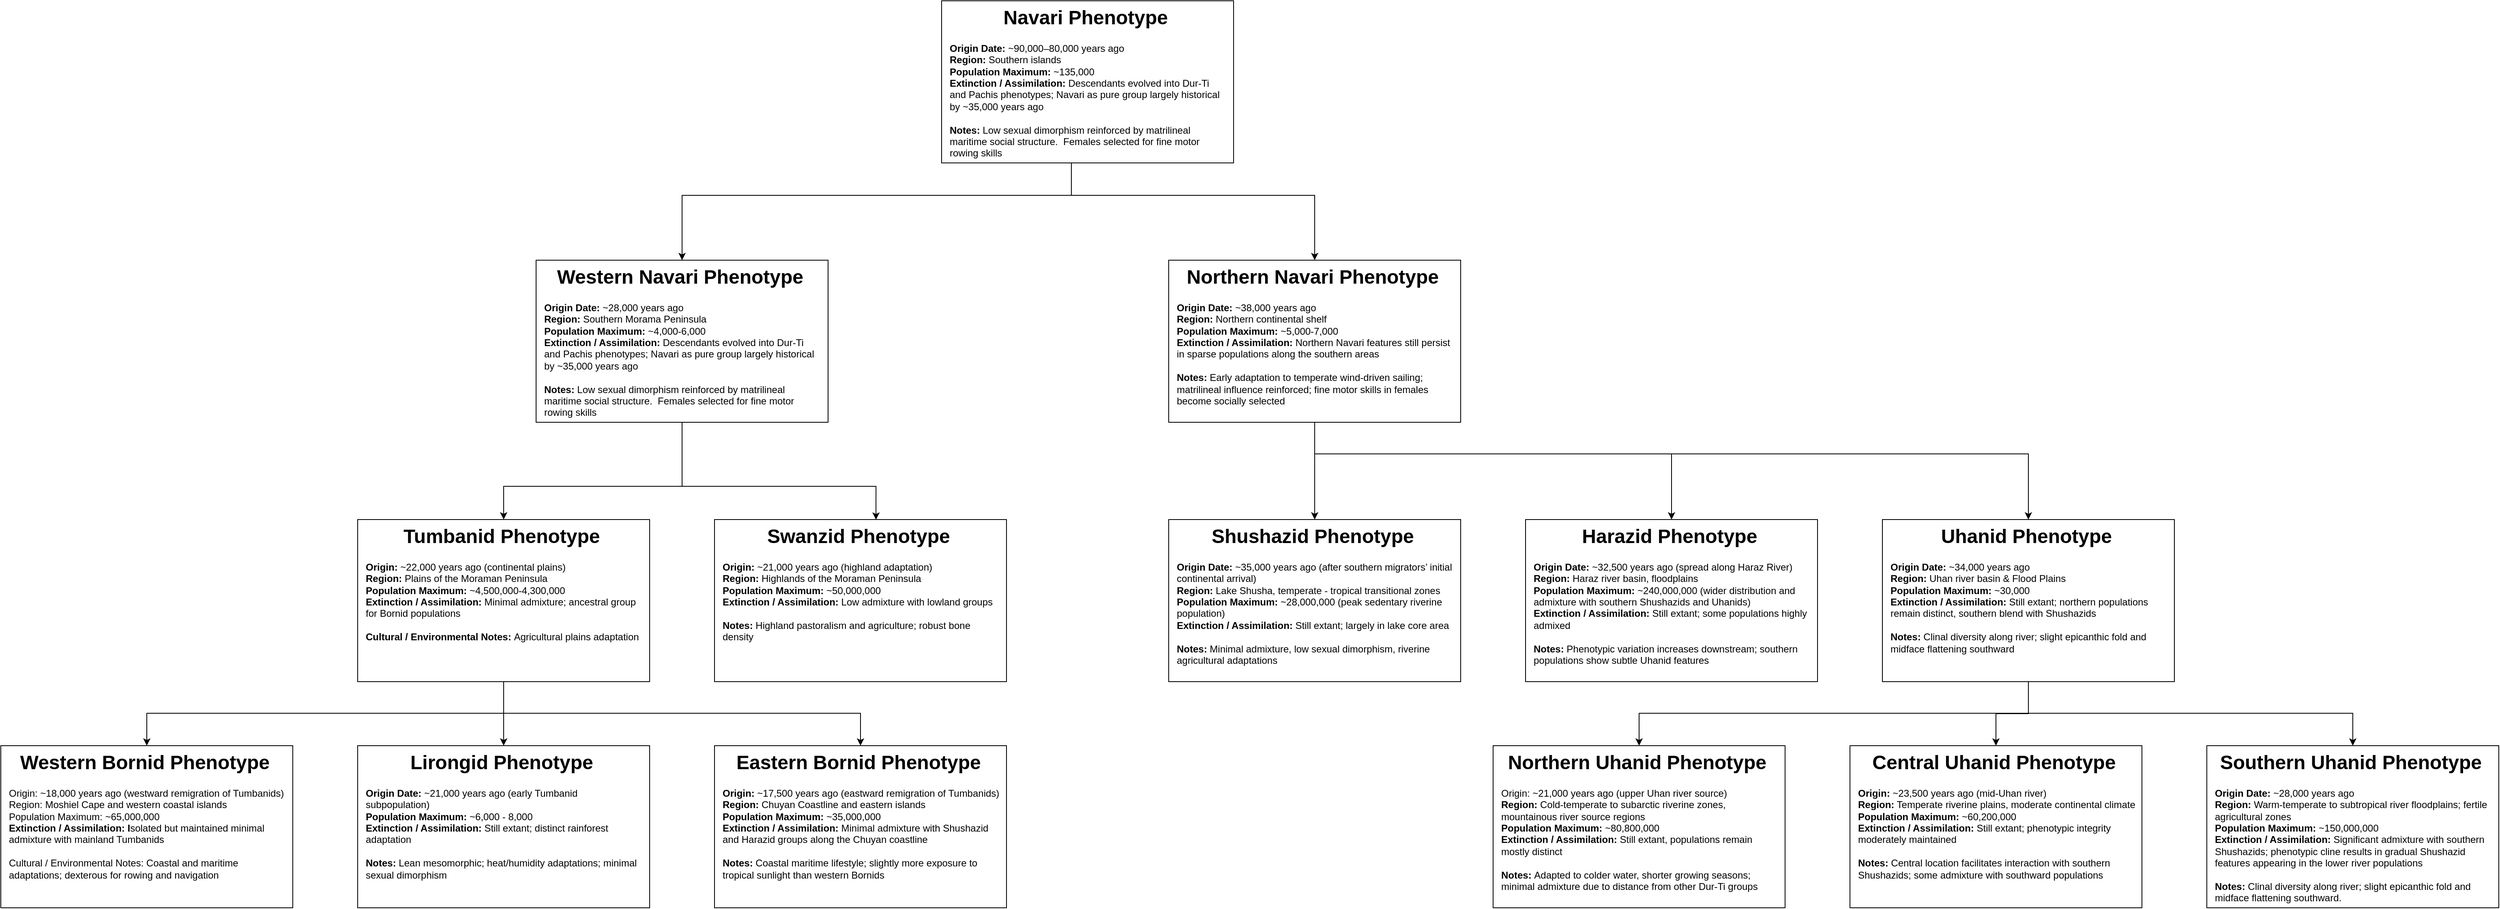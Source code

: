 <mxfile version="28.1.0">
  <diagram name="Page-1" id="l2FQ2NywGcjmc1qxzdD2">
    <mxGraphModel dx="4098" dy="2213" grid="1" gridSize="10" guides="1" tooltips="1" connect="1" arrows="1" fold="1" page="1" pageScale="1" pageWidth="900" pageHeight="1600" math="0" shadow="0">
      <root>
        <mxCell id="0" />
        <mxCell id="1" parent="0" />
        <mxCell id="tHeY_RGfq0KXePXjdTbS-43" style="edgeStyle=orthogonalEdgeStyle;rounded=0;orthogonalLoop=1;jettySize=auto;html=1;entryX=0.5;entryY=0;entryDx=0;entryDy=0;" edge="1" parent="1" source="tHeY_RGfq0KXePXjdTbS-30" target="tHeY_RGfq0KXePXjdTbS-33">
          <mxGeometry relative="1" as="geometry">
            <Array as="points">
              <mxPoint x="1600" y="401" />
              <mxPoint x="1120" y="401" />
            </Array>
          </mxGeometry>
        </mxCell>
        <mxCell id="tHeY_RGfq0KXePXjdTbS-44" style="edgeStyle=orthogonalEdgeStyle;rounded=0;orthogonalLoop=1;jettySize=auto;html=1;entryX=0.5;entryY=0;entryDx=0;entryDy=0;" edge="1" parent="1" source="tHeY_RGfq0KXePXjdTbS-30" target="tHeY_RGfq0KXePXjdTbS-32">
          <mxGeometry relative="1" as="geometry">
            <Array as="points">
              <mxPoint x="1600" y="401" />
              <mxPoint x="1900" y="401" />
            </Array>
          </mxGeometry>
        </mxCell>
        <mxCell id="tHeY_RGfq0KXePXjdTbS-30" value="&lt;h1 style=&quot;text-align: center; margin-top: 0px;&quot;&gt;Navari Phenotype&amp;nbsp;&lt;/h1&gt;&lt;div&gt;&lt;div&gt;&lt;span style=&quot;font-size: 12px;&quot;&gt;&lt;b&gt;Origin Date:&lt;/b&gt; ~90,000–80,000 years ago&lt;/span&gt;&lt;/div&gt;&lt;div&gt;&lt;span style=&quot;font-size: 12px;&quot;&gt;&lt;b&gt;Region:&lt;/b&gt; Southern islands&lt;/span&gt;&lt;/div&gt;&lt;div&gt;&lt;span style=&quot;font-size: 12px;&quot;&gt;&lt;b&gt;Population Maximum:&lt;/b&gt; ~135,000&lt;/span&gt;&lt;/div&gt;&lt;div&gt;&lt;span style=&quot;font-size: 12px;&quot;&gt;&lt;b&gt;Extinction / Assimilation:&lt;/b&gt; Descendants evolved into Dur-Ti and Pachis phenotypes; Navari as pure group largely historical by ~35,000 years ago&lt;/span&gt;&lt;/div&gt;&lt;div&gt;&lt;b style=&quot;background-color: transparent; color: light-dark(rgb(0, 0, 0), rgb(255, 255, 255));&quot;&gt;&lt;br&gt;&lt;/b&gt;&lt;/div&gt;&lt;div&gt;&lt;b style=&quot;background-color: transparent; color: light-dark(rgb(0, 0, 0), rgb(255, 255, 255));&quot;&gt;Notes:&lt;/b&gt;&lt;span style=&quot;background-color: transparent; color: light-dark(rgb(0, 0, 0), rgb(255, 255, 255));&quot;&gt; Low sexual dimorphism reinforced by matrilineal maritime social structure.&amp;nbsp;&amp;nbsp;&lt;/span&gt;&lt;span style=&quot;background-color: transparent; color: light-dark(rgb(0, 0, 0), rgb(255, 255, 255));&quot;&gt;Females selected for fine motor rowing skills&lt;/span&gt;&lt;/div&gt;&lt;/div&gt;" style="text;html=1;whiteSpace=wrap;overflow=hidden;rounded=0;strokeColor=default;align=left;spacingRight=8;spacingLeft=8;spacingBottom=8;spacingTop=0;convertToSvg=0;" vertex="1" parent="1">
          <mxGeometry x="1440" y="161" width="360" height="200" as="geometry" />
        </mxCell>
        <mxCell id="tHeY_RGfq0KXePXjdTbS-45" style="edgeStyle=orthogonalEdgeStyle;rounded=0;orthogonalLoop=1;jettySize=auto;html=1;entryX=0.5;entryY=0;entryDx=0;entryDy=0;" edge="1" parent="1" source="tHeY_RGfq0KXePXjdTbS-32" target="tHeY_RGfq0KXePXjdTbS-34">
          <mxGeometry relative="1" as="geometry">
            <Array as="points">
              <mxPoint x="1900" y="760" />
              <mxPoint x="1900" y="760" />
            </Array>
          </mxGeometry>
        </mxCell>
        <mxCell id="tHeY_RGfq0KXePXjdTbS-46" style="edgeStyle=orthogonalEdgeStyle;rounded=0;orthogonalLoop=1;jettySize=auto;html=1;entryX=0.5;entryY=0;entryDx=0;entryDy=0;" edge="1" parent="1" source="tHeY_RGfq0KXePXjdTbS-32" target="tHeY_RGfq0KXePXjdTbS-35">
          <mxGeometry relative="1" as="geometry">
            <Array as="points">
              <mxPoint x="1900" y="720" />
              <mxPoint x="2340" y="720" />
            </Array>
          </mxGeometry>
        </mxCell>
        <mxCell id="tHeY_RGfq0KXePXjdTbS-47" style="edgeStyle=orthogonalEdgeStyle;rounded=0;orthogonalLoop=1;jettySize=auto;html=1;entryX=0.5;entryY=0;entryDx=0;entryDy=0;" edge="1" parent="1" source="tHeY_RGfq0KXePXjdTbS-32" target="tHeY_RGfq0KXePXjdTbS-36">
          <mxGeometry relative="1" as="geometry">
            <Array as="points">
              <mxPoint x="1900" y="720" />
              <mxPoint x="2780" y="720" />
            </Array>
          </mxGeometry>
        </mxCell>
        <mxCell id="tHeY_RGfq0KXePXjdTbS-32" value="&lt;h1 style=&quot;text-align: center; margin-top: 0px;&quot;&gt;Northern Navari Phenotype&amp;nbsp;&lt;/h1&gt;&lt;div&gt;&lt;div&gt;&lt;span style=&quot;font-size: 12px;&quot;&gt;&lt;b&gt;Origin Date:&lt;/b&gt; ~38,000 years ago&lt;/span&gt;&lt;/div&gt;&lt;div&gt;&lt;span style=&quot;font-size: 12px;&quot;&gt;&lt;b&gt;Region:&lt;/b&gt; Northern continental shelf&lt;/span&gt;&lt;/div&gt;&lt;div&gt;&lt;span style=&quot;font-size: 12px;&quot;&gt;&lt;b&gt;Population Maximum: &lt;/b&gt;~5,000-7,000&lt;/span&gt;&lt;/div&gt;&lt;div&gt;&lt;span style=&quot;font-size: 12px;&quot;&gt;&lt;b&gt;Extinction / Assimilation: &lt;/b&gt;Northern Navari features still persist in sparse populations along the southern areas&lt;/span&gt;&lt;/div&gt;&lt;div&gt;&lt;span style=&quot;background-color: transparent; color: light-dark(rgb(0, 0, 0), rgb(255, 255, 255));&quot;&gt;&lt;br&gt;&lt;/span&gt;&lt;/div&gt;&lt;div&gt;&lt;span style=&quot;background-color: transparent; color: light-dark(rgb(0, 0, 0), rgb(255, 255, 255));&quot;&gt;&lt;b&gt;Notes: &lt;/b&gt;Early adaptation to temperate wind-driven sailing; matrilineal influence reinforced; fine motor skills in females become socially selected&lt;/span&gt;&lt;/div&gt;&lt;/div&gt;" style="text;html=1;whiteSpace=wrap;overflow=hidden;rounded=0;strokeColor=default;align=left;spacingRight=8;spacingLeft=8;spacingBottom=8;spacingTop=0;convertToSvg=0;" vertex="1" parent="1">
          <mxGeometry x="1720" y="481" width="360" height="200" as="geometry" />
        </mxCell>
        <mxCell id="tHeY_RGfq0KXePXjdTbS-50" style="edgeStyle=orthogonalEdgeStyle;rounded=0;orthogonalLoop=1;jettySize=auto;html=1;entryX=0.5;entryY=0;entryDx=0;entryDy=0;" edge="1" parent="1" source="tHeY_RGfq0KXePXjdTbS-33" target="tHeY_RGfq0KXePXjdTbS-40">
          <mxGeometry relative="1" as="geometry">
            <Array as="points">
              <mxPoint x="1120" y="760" />
              <mxPoint x="900" y="760" />
            </Array>
          </mxGeometry>
        </mxCell>
        <mxCell id="tHeY_RGfq0KXePXjdTbS-33" value="&lt;h1 style=&quot;text-align: center; margin-top: 0px;&quot;&gt;Western Navari Phenotype&amp;nbsp;&lt;/h1&gt;&lt;div&gt;&lt;div&gt;&lt;b&gt;Origin Date:&lt;/b&gt;&amp;nbsp;~28,000 years ago&lt;/div&gt;&lt;div&gt;&lt;span style=&quot;font-size: 12px;&quot;&gt;&lt;b&gt;Region:&lt;/b&gt; Southern Morama Peninsula&lt;/span&gt;&lt;/div&gt;&lt;div&gt;&lt;span style=&quot;font-size: 12px;&quot;&gt;&lt;b&gt;Population Maximum:&lt;/b&gt; ~4,000-6,000&lt;/span&gt;&lt;/div&gt;&lt;div&gt;&lt;span style=&quot;font-size: 12px;&quot;&gt;&lt;b&gt;Extinction / Assimilation:&lt;/b&gt; Descendants evolved into Dur-Ti and Pachis phenotypes; Navari as pure group largely historical by ~35,000 years ago&lt;/span&gt;&lt;/div&gt;&lt;div&gt;&lt;b style=&quot;background-color: transparent; color: light-dark(rgb(0, 0, 0), rgb(255, 255, 255));&quot;&gt;&lt;br&gt;&lt;/b&gt;&lt;/div&gt;&lt;div&gt;&lt;b style=&quot;background-color: transparent; color: light-dark(rgb(0, 0, 0), rgb(255, 255, 255));&quot;&gt;Notes:&lt;/b&gt;&lt;span style=&quot;background-color: transparent; color: light-dark(rgb(0, 0, 0), rgb(255, 255, 255));&quot;&gt; Low sexual dimorphism reinforced by matrilineal maritime social structure.&amp;nbsp;&amp;nbsp;&lt;/span&gt;&lt;span style=&quot;background-color: transparent; color: light-dark(rgb(0, 0, 0), rgb(255, 255, 255));&quot;&gt;Females selected for fine motor rowing skills&lt;/span&gt;&lt;/div&gt;&lt;/div&gt;" style="text;html=1;whiteSpace=wrap;overflow=hidden;rounded=0;strokeColor=default;align=left;spacingRight=8;spacingLeft=8;spacingBottom=8;spacingTop=0;convertToSvg=0;" vertex="1" parent="1">
          <mxGeometry x="940" y="481" width="360" height="200" as="geometry" />
        </mxCell>
        <mxCell id="tHeY_RGfq0KXePXjdTbS-34" value="&lt;h1 style=&quot;text-align: center; margin-top: 0px;&quot;&gt;Shushazid Phenotype&amp;nbsp;&lt;/h1&gt;&lt;div&gt;&lt;div&gt;&lt;span style=&quot;font-size: 12px;&quot;&gt;&lt;b&gt;Origin Date:&lt;/b&gt; ~35,000 years ago (after southern migrators’ initial continental arrival)&lt;/span&gt;&lt;/div&gt;&lt;div&gt;&lt;span style=&quot;font-size: 12px;&quot;&gt;&lt;b&gt;Region:&lt;/b&gt; Lake Shusha, temperate - tropical transitional zones&lt;/span&gt;&lt;/div&gt;&lt;div&gt;&lt;span style=&quot;font-size: 12px;&quot;&gt;&lt;b&gt;Population Maximum: &lt;/b&gt;~28,000,000 (peak sedentary riverine population)&lt;/span&gt;&lt;/div&gt;&lt;div&gt;&lt;span style=&quot;font-size: 12px;&quot;&gt;&lt;b&gt;Extinction / Assimilation:&lt;/b&gt; Still extant; largely in lake core area&lt;/span&gt;&lt;/div&gt;&lt;div&gt;&lt;span style=&quot;font-size: 12px;&quot;&gt;&lt;br&gt;&lt;/span&gt;&lt;/div&gt;&lt;div&gt;&lt;span style=&quot;font-size: 12px;&quot;&gt;&lt;b&gt;Notes:&lt;/b&gt; Minimal admixture, low sexual dimorphism, riverine agricultural adaptations&lt;/span&gt;&lt;/div&gt;&lt;/div&gt;" style="text;html=1;whiteSpace=wrap;overflow=hidden;rounded=0;strokeColor=default;align=left;spacingRight=8;spacingLeft=8;spacingBottom=8;spacingTop=0;convertToSvg=0;" vertex="1" parent="1">
          <mxGeometry x="1720" y="801" width="360" height="200" as="geometry" />
        </mxCell>
        <mxCell id="tHeY_RGfq0KXePXjdTbS-35" value="&lt;h1 style=&quot;text-align: center; margin-top: 0px;&quot;&gt;Harazid Phenotype&amp;nbsp;&lt;/h1&gt;&lt;div&gt;&lt;div&gt;&lt;span style=&quot;font-size: 12px;&quot;&gt;&lt;b&gt;Origin Date:&lt;/b&gt; ~32,500 years ago (spread along Haraz River)&lt;/span&gt;&lt;/div&gt;&lt;div&gt;&lt;span style=&quot;font-size: 12px;&quot;&gt;&lt;b&gt;Region: &lt;/b&gt;Haraz river basin, floodplains&lt;/span&gt;&lt;/div&gt;&lt;div&gt;&lt;span style=&quot;font-size: 12px;&quot;&gt;&lt;b&gt;Population Maximum: &lt;/b&gt;~240,000,000 (wider distribution and admixture with southern Shushazids and Uhanids)&lt;/span&gt;&lt;/div&gt;&lt;div&gt;&lt;span style=&quot;font-size: 12px;&quot;&gt;&lt;b&gt;Extinction / Assimilation:&lt;/b&gt; Still extant; some populations highly admixed&lt;/span&gt;&lt;/div&gt;&lt;div&gt;&lt;span style=&quot;font-size: 12px;&quot;&gt;&lt;br&gt;&lt;/span&gt;&lt;/div&gt;&lt;div&gt;&lt;span style=&quot;font-size: 12px;&quot;&gt;&lt;b&gt;Notes:&lt;/b&gt; Phenotypic variation increases downstream; southern populations show subtle Uhanid features&lt;/span&gt;&lt;/div&gt;&lt;/div&gt;" style="text;html=1;whiteSpace=wrap;overflow=hidden;rounded=0;strokeColor=default;align=left;spacingRight=8;spacingLeft=8;spacingBottom=8;spacingTop=0;convertToSvg=0;" vertex="1" parent="1">
          <mxGeometry x="2160" y="801" width="360" height="200" as="geometry" />
        </mxCell>
        <mxCell id="tHeY_RGfq0KXePXjdTbS-62" style="edgeStyle=orthogonalEdgeStyle;rounded=0;orthogonalLoop=1;jettySize=auto;html=1;entryX=0.5;entryY=0;entryDx=0;entryDy=0;" edge="1" parent="1" source="tHeY_RGfq0KXePXjdTbS-36" target="tHeY_RGfq0KXePXjdTbS-57">
          <mxGeometry relative="1" as="geometry">
            <Array as="points">
              <mxPoint x="2780" y="1040" />
              <mxPoint x="2300" y="1040" />
            </Array>
          </mxGeometry>
        </mxCell>
        <mxCell id="tHeY_RGfq0KXePXjdTbS-65" style="edgeStyle=orthogonalEdgeStyle;rounded=0;orthogonalLoop=1;jettySize=auto;html=1;entryX=0.5;entryY=0;entryDx=0;entryDy=0;" edge="1" parent="1" source="tHeY_RGfq0KXePXjdTbS-36" target="tHeY_RGfq0KXePXjdTbS-58">
          <mxGeometry relative="1" as="geometry" />
        </mxCell>
        <mxCell id="tHeY_RGfq0KXePXjdTbS-78" style="edgeStyle=orthogonalEdgeStyle;rounded=0;orthogonalLoop=1;jettySize=auto;html=1;exitX=0.5;exitY=1;exitDx=0;exitDy=0;" edge="1" parent="1" source="tHeY_RGfq0KXePXjdTbS-36" target="tHeY_RGfq0KXePXjdTbS-59">
          <mxGeometry relative="1" as="geometry">
            <Array as="points">
              <mxPoint x="2780" y="1040" />
              <mxPoint x="3180" y="1040" />
            </Array>
          </mxGeometry>
        </mxCell>
        <mxCell id="tHeY_RGfq0KXePXjdTbS-36" value="&lt;h1 style=&quot;text-align: center; margin-top: 0px;&quot;&gt;Uhanid Phenotype&amp;nbsp;&lt;/h1&gt;&lt;div&gt;&lt;div&gt;&lt;span style=&quot;font-size: 12px;&quot;&gt;&lt;b&gt;Origin Date:&lt;/b&gt; ~34,000 years ago&lt;/span&gt;&lt;/div&gt;&lt;div&gt;&lt;span style=&quot;font-size: 12px;&quot;&gt;&lt;b&gt;Region: &lt;/b&gt;Uhan river basin &amp;amp; Flood Plains&lt;/span&gt;&lt;/div&gt;&lt;div&gt;&lt;span style=&quot;font-size: 12px;&quot;&gt;&lt;b&gt;Population Maximum:&lt;/b&gt; ~30,000&lt;/span&gt;&lt;/div&gt;&lt;div&gt;&lt;span style=&quot;font-size: 12px;&quot;&gt;&lt;b&gt;Extinction / Assimilation:&lt;/b&gt; Still extant; northern populations remain distinct, southern blend with Shushazids&lt;/span&gt;&lt;/div&gt;&lt;div&gt;&lt;span style=&quot;font-size: 12px;&quot;&gt;&lt;br&gt;&lt;/span&gt;&lt;/div&gt;&lt;div&gt;&lt;span style=&quot;font-size: 12px;&quot;&gt;&lt;b&gt;Notes: &lt;/b&gt;Clinal diversity along river; slight epicanthic fold and midface flattening southward&lt;/span&gt;&lt;/div&gt;&lt;/div&gt;" style="text;html=1;whiteSpace=wrap;overflow=hidden;rounded=0;strokeColor=default;align=left;spacingRight=8;spacingLeft=8;spacingBottom=8;spacingTop=0;convertToSvg=0;" vertex="1" parent="1">
          <mxGeometry x="2600" y="801" width="360" height="200" as="geometry" />
        </mxCell>
        <mxCell id="tHeY_RGfq0KXePXjdTbS-37" value="&lt;h1 style=&quot;text-align: center; margin-top: 0px;&quot;&gt;Lirongid Phenotype&amp;nbsp;&lt;/h1&gt;&lt;div&gt;&lt;div&gt;&lt;span style=&quot;font-size: 12px;&quot;&gt;&lt;b&gt;Origin Date:&lt;/b&gt; ~21,000 years ago (early Tumbanid subpopulation)&lt;/span&gt;&lt;/div&gt;&lt;div&gt;&lt;span style=&quot;font-size: 12px;&quot;&gt;&lt;b&gt;Population Maximum:&lt;/b&gt; ~6,000 - 8,000&lt;/span&gt;&lt;/div&gt;&lt;div&gt;&lt;span style=&quot;font-size: 12px;&quot;&gt;&lt;b&gt;Extinction / Assimilation: &lt;/b&gt;Still extant; distinct rainforest adaptation&lt;/span&gt;&lt;/div&gt;&lt;div&gt;&lt;span style=&quot;font-size: 12px;&quot;&gt;&lt;br&gt;&lt;/span&gt;&lt;/div&gt;&lt;div&gt;&lt;span style=&quot;font-size: 12px;&quot;&gt;&lt;b&gt;Notes:&lt;/b&gt; Lean mesomorphic; heat/humidity adaptations; minimal sexual dimorphism&lt;/span&gt;&lt;/div&gt;&lt;/div&gt;" style="text;html=1;whiteSpace=wrap;overflow=hidden;rounded=0;strokeColor=default;align=left;spacingRight=8;spacingLeft=8;spacingBottom=8;spacingTop=0;convertToSvg=0;" vertex="1" parent="1">
          <mxGeometry x="720" y="1080" width="360" height="200" as="geometry" />
        </mxCell>
        <mxCell id="tHeY_RGfq0KXePXjdTbS-38" value="&lt;h1 style=&quot;text-align: center; margin-top: 0px;&quot;&gt;Eastern Bornid Phenotype&amp;nbsp;&lt;/h1&gt;&lt;div&gt;&lt;div&gt;&lt;span style=&quot;font-size: 12px;&quot;&gt;&lt;b&gt;Origin: &lt;/b&gt;~17,500 years ago (eastward remigration of Tumbanids)&lt;/span&gt;&lt;/div&gt;&lt;div&gt;&lt;span style=&quot;font-size: 12px;&quot;&gt;&lt;b&gt;Region: &lt;/b&gt;Chuyan Coastline and eastern islands&lt;/span&gt;&lt;/div&gt;&lt;div&gt;&lt;span style=&quot;font-size: 12px;&quot;&gt;&lt;b&gt;Population Maximum: &lt;/b&gt;~35,000,000&lt;/span&gt;&lt;/div&gt;&lt;div&gt;&lt;b&gt;Extinction / Assimilation: &lt;/b&gt;Minimal admixture with Shushazid and Harazid groups along the Chuyan coastline&lt;span style=&quot;font-size: 12px;&quot;&gt;&lt;/span&gt;&lt;/div&gt;&lt;div&gt;&lt;span style=&quot;font-size: 12px;&quot;&gt;&lt;br&gt;&lt;/span&gt;&lt;/div&gt;&lt;div&gt;&lt;span style=&quot;font-size: 12px;&quot;&gt;&lt;b&gt;Notes: &lt;/b&gt;Coastal maritime lifestyle; slightly more exposure to tropical sunlight than western Bornids&lt;/span&gt;&lt;/div&gt;&lt;/div&gt;" style="text;html=1;whiteSpace=wrap;overflow=hidden;rounded=0;strokeColor=default;align=left;spacingRight=8;spacingLeft=8;spacingBottom=8;spacingTop=0;convertToSvg=0;" vertex="1" parent="1">
          <mxGeometry x="1160" y="1080" width="360" height="200" as="geometry" />
        </mxCell>
        <mxCell id="tHeY_RGfq0KXePXjdTbS-39" value="&lt;h1 style=&quot;text-align: center; margin-top: 0px;&quot;&gt;Swanzid&amp;nbsp;Phenotype&amp;nbsp;&lt;/h1&gt;&lt;div&gt;&lt;div&gt;&lt;span style=&quot;font-size: 12px;&quot;&gt;&lt;b&gt;Origin: &lt;/b&gt;~21,000 years ago (highland adaptation)&lt;/span&gt;&lt;/div&gt;&lt;div&gt;&lt;span style=&quot;font-size: 12px;&quot;&gt;&lt;b&gt;Region: &lt;/b&gt;Highlands of the Moraman Peninsula&lt;/span&gt;&lt;/div&gt;&lt;div&gt;&lt;span style=&quot;font-size: 12px;&quot;&gt;&lt;b&gt;Population Maximum: &lt;/b&gt;~50,000,000&lt;/span&gt;&lt;/div&gt;&lt;div&gt;&lt;span style=&quot;font-size: 12px;&quot;&gt;&lt;b&gt;Extinction / Assimilation: &lt;/b&gt;L&lt;/span&gt;&lt;span style=&quot;background-color: transparent; color: light-dark(rgb(0, 0, 0), rgb(255, 255, 255));&quot;&gt;ow admixture with lowland groups&lt;/span&gt;&lt;/div&gt;&lt;div&gt;&lt;span style=&quot;font-size: 12px;&quot;&gt;&lt;b&gt;&lt;br&gt;&lt;/b&gt;&lt;/span&gt;&lt;/div&gt;&lt;div&gt;&lt;span style=&quot;font-size: 12px;&quot;&gt;&lt;b&gt;Notes: &lt;/b&gt;Highland pastoralism and agriculture; robust bone density&lt;/span&gt;&lt;/div&gt;&lt;/div&gt;" style="text;html=1;whiteSpace=wrap;overflow=hidden;rounded=0;strokeColor=default;align=left;spacingRight=8;spacingLeft=8;spacingBottom=8;spacingTop=0;convertToSvg=0;" vertex="1" parent="1">
          <mxGeometry x="1160" y="801" width="360" height="200" as="geometry" />
        </mxCell>
        <mxCell id="tHeY_RGfq0KXePXjdTbS-68" style="edgeStyle=orthogonalEdgeStyle;rounded=0;orthogonalLoop=1;jettySize=auto;html=1;entryX=0.5;entryY=0;entryDx=0;entryDy=0;" edge="1" parent="1" source="tHeY_RGfq0KXePXjdTbS-40" target="tHeY_RGfq0KXePXjdTbS-37">
          <mxGeometry relative="1" as="geometry" />
        </mxCell>
        <mxCell id="tHeY_RGfq0KXePXjdTbS-69" style="edgeStyle=orthogonalEdgeStyle;rounded=0;orthogonalLoop=1;jettySize=auto;html=1;entryX=0.5;entryY=0;entryDx=0;entryDy=0;" edge="1" parent="1" source="tHeY_RGfq0KXePXjdTbS-40" target="tHeY_RGfq0KXePXjdTbS-42">
          <mxGeometry relative="1" as="geometry">
            <Array as="points">
              <mxPoint x="900" y="1040" />
              <mxPoint x="460" y="1040" />
            </Array>
          </mxGeometry>
        </mxCell>
        <mxCell id="tHeY_RGfq0KXePXjdTbS-70" style="edgeStyle=orthogonalEdgeStyle;rounded=0;orthogonalLoop=1;jettySize=auto;html=1;entryX=0.5;entryY=0;entryDx=0;entryDy=0;" edge="1" parent="1" source="tHeY_RGfq0KXePXjdTbS-40" target="tHeY_RGfq0KXePXjdTbS-38">
          <mxGeometry relative="1" as="geometry">
            <Array as="points">
              <mxPoint x="900" y="1040" />
              <mxPoint x="1340" y="1040" />
            </Array>
          </mxGeometry>
        </mxCell>
        <mxCell id="tHeY_RGfq0KXePXjdTbS-40" value="&lt;h1 style=&quot;text-align: center; margin-top: 0px;&quot;&gt;Tumbanid Phenotype&amp;nbsp;&lt;/h1&gt;&lt;div&gt;&lt;div&gt;&lt;span style=&quot;font-size: 12px;&quot;&gt;&lt;b&gt;Origin:&lt;/b&gt; ~22,000 years ago (continental plains)&lt;/span&gt;&lt;/div&gt;&lt;div&gt;&lt;span style=&quot;font-size: 12px;&quot;&gt;&lt;b&gt;Region:&lt;/b&gt; Plains of the Moraman Peninsula&lt;/span&gt;&lt;/div&gt;&lt;div&gt;&lt;span style=&quot;font-size: 12px;&quot;&gt;&lt;b&gt;Population Maximum:&lt;/b&gt; ~4,500,000-4,300,000&lt;/span&gt;&lt;/div&gt;&lt;div&gt;&lt;span style=&quot;font-size: 12px;&quot;&gt;&lt;b&gt;Extinction / Assimilation: &lt;/b&gt;M&lt;/span&gt;&lt;span style=&quot;background-color: transparent; font-size: 12px;&quot;&gt;inimal admixture; ancestral group for Bornid populations&lt;/span&gt;&lt;/div&gt;&lt;div&gt;&lt;span style=&quot;font-size: 12px;&quot;&gt;&lt;br&gt;&lt;/span&gt;&lt;/div&gt;&lt;div&gt;&lt;span style=&quot;font-size: 12px;&quot;&gt;&lt;b&gt;Cultural / Environmental Notes: &lt;/b&gt;Agricultural plains adaptation&amp;nbsp;&lt;/span&gt;&lt;/div&gt;&lt;/div&gt;" style="text;html=1;whiteSpace=wrap;overflow=hidden;rounded=0;strokeColor=default;align=left;spacingRight=8;spacingLeft=8;spacingBottom=8;spacingTop=0;convertToSvg=0;" vertex="1" parent="1">
          <mxGeometry x="720" y="801" width="360" height="200" as="geometry" />
        </mxCell>
        <mxCell id="tHeY_RGfq0KXePXjdTbS-42" value="&lt;h1 style=&quot;text-align: center; margin-top: 0px;&quot;&gt;Western Bornid Phenotype&amp;nbsp;&lt;/h1&gt;&lt;div&gt;&lt;div&gt;&lt;span style=&quot;font-size: 12px;&quot;&gt;Origin: ~18,000 years ago (westward remigration of Tumbanids)&lt;/span&gt;&lt;/div&gt;&lt;div&gt;&lt;span style=&quot;font-size: 12px;&quot;&gt;Region: Moshiel Cape and western coastal islands&lt;/span&gt;&lt;/div&gt;&lt;div&gt;&lt;span style=&quot;font-size: 12px;&quot;&gt;Population Maximum: ~65,000,000&lt;/span&gt;&lt;/div&gt;&lt;div&gt;&lt;b&gt;Extinction / Assimilation: I&lt;/b&gt;&lt;span style=&quot;background-color: transparent; color: light-dark(rgb(0, 0, 0), rgb(255, 255, 255));&quot;&gt;solated but maintained minimal admixture with mainland Tumbanids&lt;/span&gt;&lt;/div&gt;&lt;div&gt;&lt;span style=&quot;font-size: 12px;&quot;&gt;&lt;br&gt;&lt;/span&gt;&lt;/div&gt;&lt;div&gt;&lt;span style=&quot;font-size: 12px;&quot;&gt;Cultural / Environmental Notes: Coastal and maritime adaptations; dexterous for rowing and navigation&lt;/span&gt;&lt;/div&gt;&lt;/div&gt;" style="text;html=1;whiteSpace=wrap;overflow=hidden;rounded=0;strokeColor=default;align=left;spacingRight=8;spacingLeft=8;spacingBottom=8;spacingTop=0;convertToSvg=0;" vertex="1" parent="1">
          <mxGeometry x="280" y="1080" width="360" height="200" as="geometry" />
        </mxCell>
        <mxCell id="tHeY_RGfq0KXePXjdTbS-51" style="edgeStyle=orthogonalEdgeStyle;rounded=0;orthogonalLoop=1;jettySize=auto;html=1;entryX=0.553;entryY=0.001;entryDx=0;entryDy=0;entryPerimeter=0;" edge="1" parent="1" source="tHeY_RGfq0KXePXjdTbS-33" target="tHeY_RGfq0KXePXjdTbS-39">
          <mxGeometry relative="1" as="geometry">
            <Array as="points">
              <mxPoint x="1120" y="760" />
              <mxPoint x="1359" y="760" />
            </Array>
          </mxGeometry>
        </mxCell>
        <mxCell id="tHeY_RGfq0KXePXjdTbS-57" value="&lt;h1 style=&quot;text-align: center; margin-top: 0px;&quot;&gt;Northern Uhanid Phenotype&amp;nbsp;&lt;/h1&gt;&lt;div&gt;&lt;div&gt;&lt;span style=&quot;font-size: 12px;&quot;&gt;Origin: ~21,000 years ago (upper Uhan river source)&lt;/span&gt;&lt;/div&gt;&lt;div&gt;&lt;span style=&quot;font-size: 12px;&quot;&gt;&lt;b&gt;Region:&lt;/b&gt; Cold-temperate to subarctic riverine zones,&amp;nbsp; mountainous river source regions&lt;/span&gt;&lt;/div&gt;&lt;div&gt;&lt;span style=&quot;font-size: 12px;&quot;&gt;&lt;b&gt;Population Maximum:&lt;/b&gt; ~80,800,000&lt;/span&gt;&lt;/div&gt;&lt;div&gt;&lt;span style=&quot;font-size: 12px;&quot;&gt;&lt;b&gt;Extinction / Assimilation: &lt;/b&gt;Still extant,&lt;/span&gt;&lt;span style=&quot;background-color: transparent; font-size: 12px;&quot;&gt;&amp;nbsp;populations remain mostly distinct&lt;/span&gt;&lt;/div&gt;&lt;/div&gt;&lt;div&gt;&lt;span style=&quot;font-size: 12px;&quot;&gt;&lt;br&gt;&lt;/span&gt;&lt;/div&gt;&lt;div&gt;&lt;span style=&quot;font-size: 12px;&quot;&gt;&lt;b&gt;Notes: &lt;/b&gt;Adapted to colder water, shorter growing seasons; minimal admixture due to distance from other Dur-Ti groups&lt;/span&gt;&lt;/div&gt;" style="text;html=1;whiteSpace=wrap;overflow=hidden;rounded=0;strokeColor=default;align=left;spacingRight=8;spacingLeft=8;spacingBottom=8;spacingTop=0;convertToSvg=0;" vertex="1" parent="1">
          <mxGeometry x="2120" y="1080" width="360" height="200" as="geometry" />
        </mxCell>
        <mxCell id="tHeY_RGfq0KXePXjdTbS-58" value="&lt;h1 style=&quot;text-align: center; margin-top: 0px;&quot;&gt;Central Uhanid Phenotype&amp;nbsp;&lt;/h1&gt;&lt;div&gt;&lt;div&gt;&lt;span style=&quot;font-size: 12px;&quot;&gt;&lt;b&gt;Origin:&lt;/b&gt; ~23,500 years ago (mid-Uhan river)&lt;/span&gt;&lt;/div&gt;&lt;div&gt;&lt;span style=&quot;font-size: 12px;&quot;&gt;&lt;b&gt;Region:&lt;/b&gt; Temperate riverine plains, moderate continental climate&lt;/span&gt;&lt;/div&gt;&lt;div&gt;&lt;span style=&quot;font-size: 12px;&quot;&gt;&lt;b&gt;Population Maximum:&lt;/b&gt; ~60,200,000&lt;/span&gt;&lt;/div&gt;&lt;div&gt;&lt;span style=&quot;font-size: 12px;&quot;&gt;&lt;b&gt;Extinction / Assimilation:&lt;/b&gt; Still extant; phenotypic integrity moderately maintained&lt;/span&gt;&lt;/div&gt;&lt;/div&gt;&lt;div&gt;&lt;span style=&quot;font-size: 12px;&quot;&gt;&lt;br&gt;&lt;/span&gt;&lt;/div&gt;&lt;div&gt;&lt;b&gt;Notes: &lt;/b&gt;Central location facilitates interaction with southern Shushazids; some admixture with southward populations&lt;span style=&quot;font-size: 12px;&quot;&gt;&lt;/span&gt;&lt;/div&gt;" style="text;html=1;whiteSpace=wrap;overflow=hidden;rounded=0;strokeColor=default;align=left;spacingRight=8;spacingLeft=8;spacingBottom=8;spacingTop=0;convertToSvg=0;" vertex="1" parent="1">
          <mxGeometry x="2560" y="1080" width="360" height="200" as="geometry" />
        </mxCell>
        <mxCell id="tHeY_RGfq0KXePXjdTbS-59" value="&lt;h1 style=&quot;text-align: center; margin-top: 0px;&quot;&gt;Southern Uhanid Phenotype&amp;nbsp;&lt;/h1&gt;&lt;div&gt;&lt;div&gt;&lt;span style=&quot;font-size: 12px;&quot;&gt;&lt;b&gt;Origin Date:&lt;/b&gt; ~28,000 years ago&lt;/span&gt;&lt;/div&gt;&lt;div&gt;&lt;span style=&quot;font-size: 12px;&quot;&gt;&lt;b&gt;Region:&amp;nbsp;&lt;/b&gt;&lt;/span&gt;&lt;span style=&quot;background-color: transparent; color: light-dark(rgb(0, 0, 0), rgb(255, 255, 255));&quot;&gt;Warm-temperate to subtropical river floodplains; fertile agricultural zones&lt;/span&gt;&lt;/div&gt;&lt;div&gt;&lt;span style=&quot;font-size: 12px;&quot;&gt;&lt;b&gt;Population Maximum:&lt;/b&gt; ~150,000,000&lt;/span&gt;&lt;/div&gt;&lt;div&gt;&lt;span style=&quot;font-size: 12px;&quot;&gt;&lt;b&gt;Extinction / Assimilation:&lt;/b&gt;&amp;nbsp;&lt;/span&gt;&lt;span style=&quot;background-color: transparent; color: light-dark(rgb(0, 0, 0), rgb(255, 255, 255));&quot;&gt;Significant admixture with southern Shushazids; phenotypic cline results in gradual Shushazid features appearing in the lower river populations&lt;/span&gt;&lt;/div&gt;&lt;div&gt;&lt;span style=&quot;font-size: 12px;&quot;&gt;&lt;br&gt;&lt;/span&gt;&lt;/div&gt;&lt;div&gt;&lt;span style=&quot;font-size: 12px;&quot;&gt;&lt;b&gt;Notes:&amp;nbsp;&lt;/b&gt;&lt;/span&gt;&lt;span style=&quot;background-color: transparent; color: light-dark(rgb(0, 0, 0), rgb(255, 255, 255));&quot;&gt;Clinal diversity along river; slight epicanthic fold and midface flattening southward.&lt;/span&gt;&lt;/div&gt;&lt;/div&gt;" style="text;html=1;whiteSpace=wrap;overflow=hidden;rounded=0;strokeColor=default;align=left;spacingRight=8;spacingLeft=8;spacingBottom=8;spacingTop=0;convertToSvg=0;" vertex="1" parent="1">
          <mxGeometry x="3000" y="1080" width="360" height="200" as="geometry" />
        </mxCell>
      </root>
    </mxGraphModel>
  </diagram>
</mxfile>
